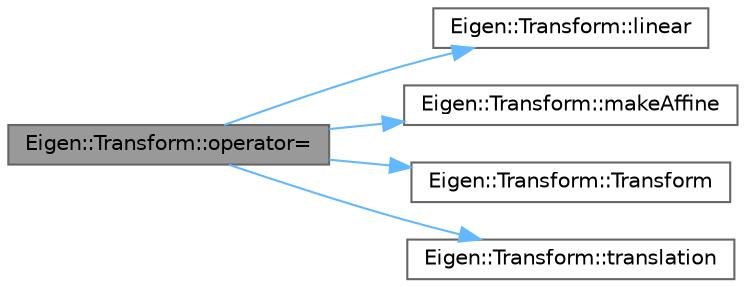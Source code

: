 digraph "Eigen::Transform::operator="
{
 // LATEX_PDF_SIZE
  bgcolor="transparent";
  edge [fontname=Helvetica,fontsize=10,labelfontname=Helvetica,labelfontsize=10];
  node [fontname=Helvetica,fontsize=10,shape=box,height=0.2,width=0.4];
  rankdir="LR";
  Node1 [id="Node000001",label="Eigen::Transform::operator=",height=0.2,width=0.4,color="gray40", fillcolor="grey60", style="filled", fontcolor="black",tooltip=" "];
  Node1 -> Node2 [id="edge5_Node000001_Node000002",color="steelblue1",style="solid",tooltip=" "];
  Node2 [id="Node000002",label="Eigen::Transform::linear",height=0.2,width=0.4,color="grey40", fillcolor="white", style="filled",URL="$class_eigen_1_1_transform.html#a535bd63d047c2a36585c3f9b62219a1e",tooltip=" "];
  Node1 -> Node3 [id="edge6_Node000001_Node000003",color="steelblue1",style="solid",tooltip=" "];
  Node3 [id="Node000003",label="Eigen::Transform::makeAffine",height=0.2,width=0.4,color="grey40", fillcolor="white", style="filled",URL="$class_eigen_1_1_transform.html#a18580c6c151bac89f03818164dd19632",tooltip=" "];
  Node1 -> Node4 [id="edge7_Node000001_Node000004",color="steelblue1",style="solid",tooltip=" "];
  Node4 [id="Node000004",label="Eigen::Transform::Transform",height=0.2,width=0.4,color="grey40", fillcolor="white", style="filled",URL="$class_eigen_1_1_transform.html#a79b94ccee0f7871610fa2fa084e0fd59",tooltip=" "];
  Node1 -> Node5 [id="edge8_Node000001_Node000005",color="steelblue1",style="solid",tooltip=" "];
  Node5 [id="Node000005",label="Eigen::Transform::translation",height=0.2,width=0.4,color="grey40", fillcolor="white", style="filled",URL="$class_eigen_1_1_transform.html#afa93ba97d26912bb3d8777cbed102045",tooltip=" "];
}
